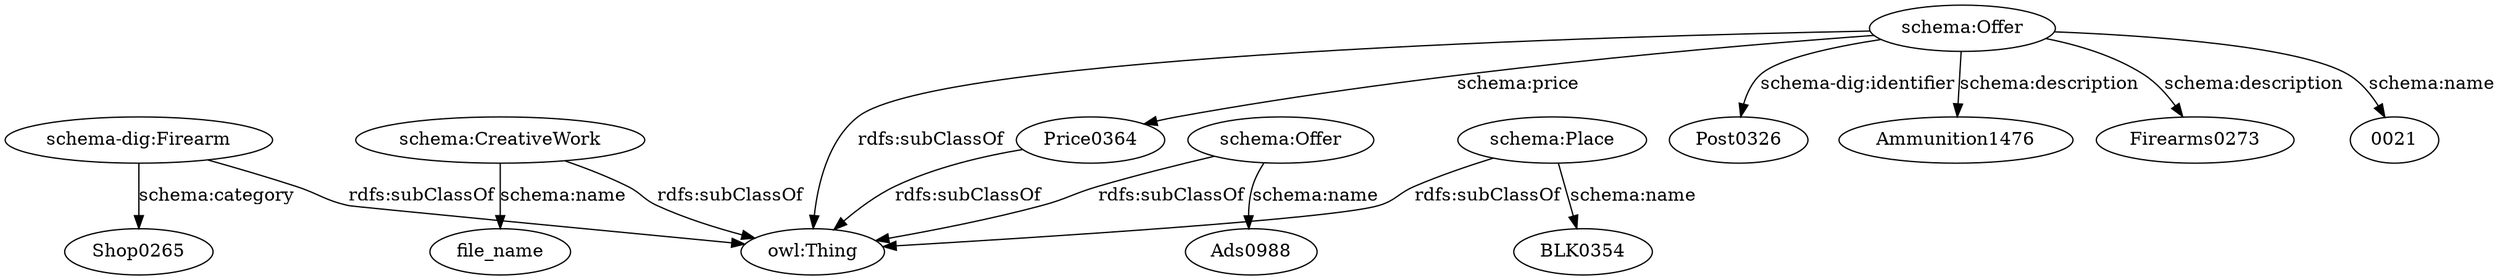 digraph {
  Shop0265 [type=attribute_name,label=Shop0265]
  "schema-dig:Firearm1" [type=class_uri,label="schema-dig:Firearm"]
  file_name [type=attribute_name,label=file_name]
  "schema:CreativeWork1" [type=class_uri,label="schema:CreativeWork"]
  Post0326 [type=attribute_name,label=Post0326]
  "schema:Offer1" [type=class_uri,label="schema:Offer"]
  Ammunition1476 [type=attribute_name,label=Ammunition1476]
  Firearms0273 [type=attribute_name,label=Firearms0273]
  "0021" [type=attribute_name,label="0021"]
  Price0364 [type=attribute_name,label=Price0364]
  Ads0988 [type=attribute_name,label=Ads0988]
  "schema:Offer2" [type=class_uri,label="schema:Offer"]
  BLK0354 [type=attribute_name,label=BLK0354]
  "schema:Place1" [type=class_uri,label="schema:Place"]
  "owl:Thing" [type=special,label="owl:Thing"]
  "schema-dig:Firearm1" -> Shop0265 [label="schema:category",type=st_property_uri]
  "schema:CreativeWork1" -> file_name [label="schema:name",type=st_property_uri]
  "schema:Offer1" -> Post0326 [label="schema-dig:identifier",type=st_property_uri]
  "schema:Offer1" -> Ammunition1476 [label="schema:description",type=st_property_uri]
  "schema:Offer1" -> Firearms0273 [label="schema:description",type=st_property_uri]
  "schema:Offer1" -> "0021" [label="schema:name",type=st_property_uri]
  "schema:Offer1" -> Price0364 [label="schema:price",type=st_property_uri]
  "schema:Offer2" -> Ads0988 [label="schema:name",type=st_property_uri]
  "schema:Place1" -> BLK0354 [label="schema:name",type=st_property_uri]
  "schema-dig:Firearm1" -> "owl:Thing" [label="rdfs:subClassOf",type=inherited,weight=0.3333333333333333]
  "schema:CreativeWork1" -> "owl:Thing" [label="rdfs:subClassOf",type=inherited,weight=0.3333333333333333]
  Price0364 -> "owl:Thing" [label="rdfs:subClassOf",type=inherited,weight=0.3333333333333333]
  "schema:Offer1" -> "owl:Thing" [label="rdfs:subClassOf",type=inherited,weight=0.3333333333333333]
  "schema:Offer2" -> "owl:Thing" [label="rdfs:subClassOf",type=inherited,weight=0.3333333333333333]
  "schema:Place1" -> "owl:Thing" [label="rdfs:subClassOf",type=inherited,weight=0.3333333333333333]
}
